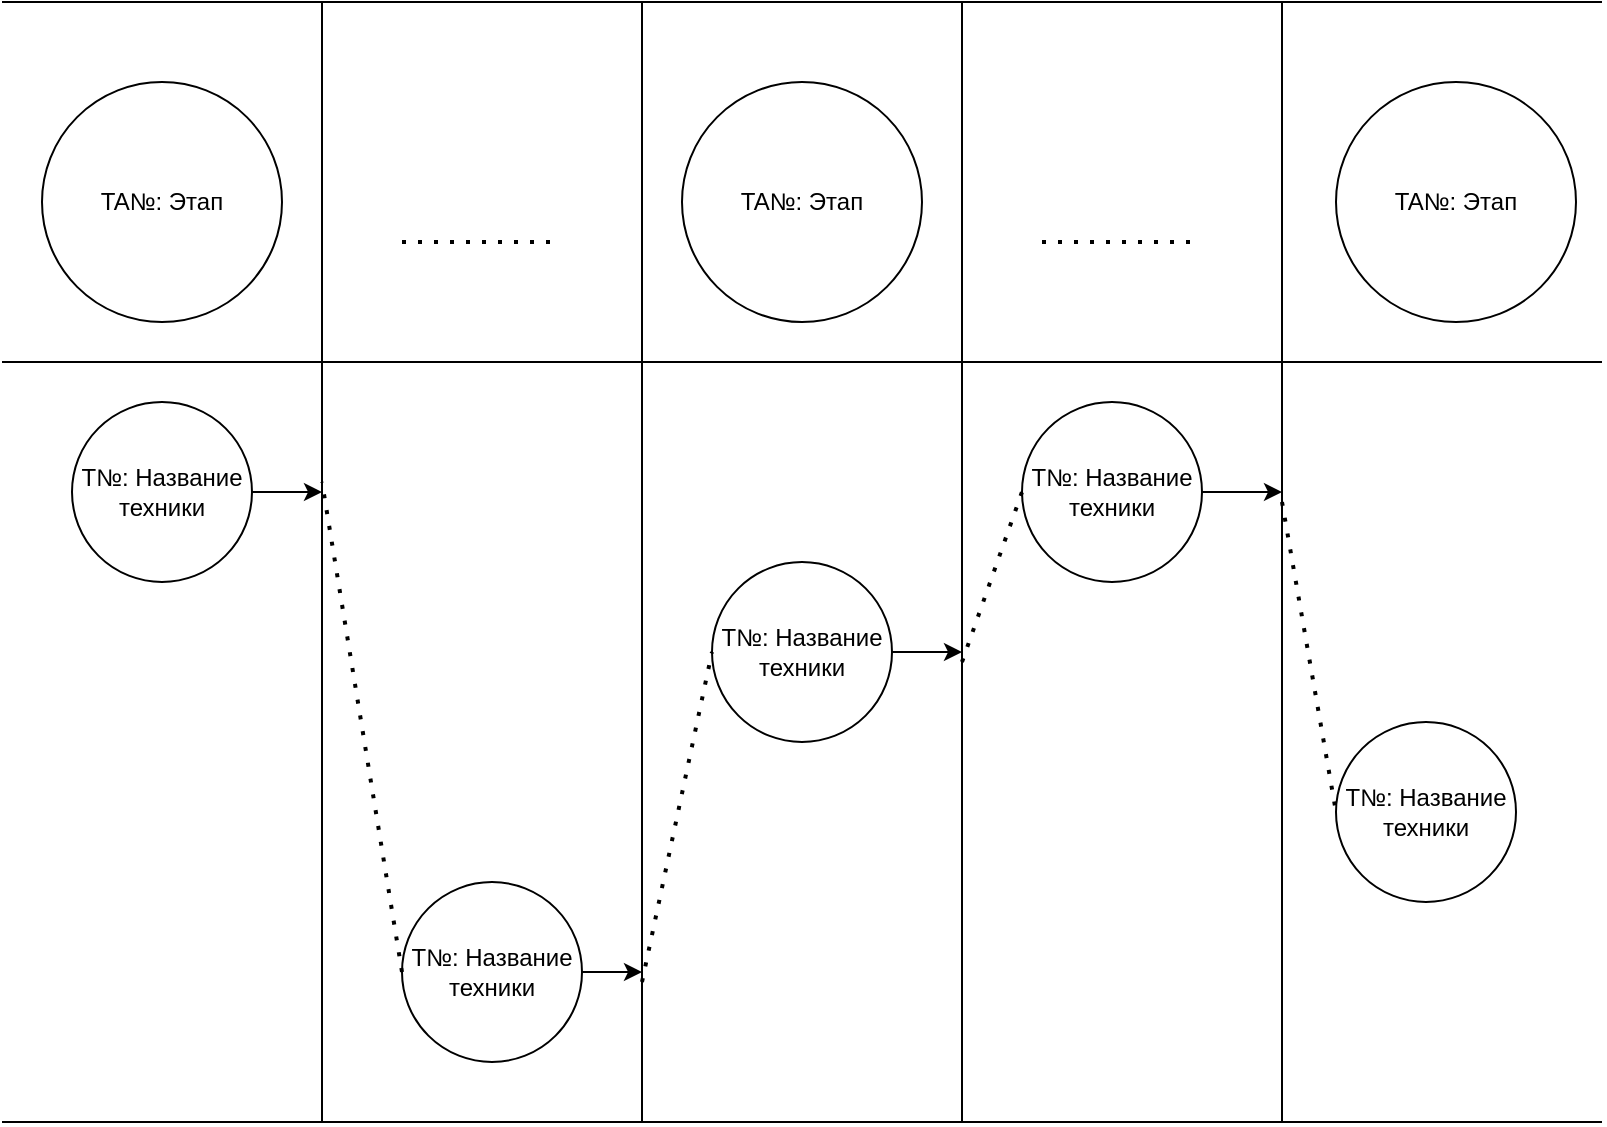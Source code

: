 <mxfile version="25.0.1">
  <diagram name="Страница — 1" id="GtjydDOJ0M29PfUWjI8d">
    <mxGraphModel dx="1290" dy="567" grid="1" gridSize="10" guides="1" tooltips="1" connect="1" arrows="1" fold="1" page="1" pageScale="1" pageWidth="827" pageHeight="1169" math="0" shadow="0">
      <root>
        <mxCell id="0" />
        <mxCell id="1" parent="0" />
        <mxCell id="chdO40H9HGkTwx5JTVL9-1" value="TA№: Этап" style="ellipse;whiteSpace=wrap;html=1;aspect=fixed;" parent="1" vertex="1">
          <mxGeometry x="60" y="80" width="120" height="120" as="geometry" />
        </mxCell>
        <mxCell id="aa5ghFuax7NEOpLd8l3Y-15" style="edgeStyle=orthogonalEdgeStyle;rounded=0;orthogonalLoop=1;jettySize=auto;html=1;" edge="1" parent="1" source="chdO40H9HGkTwx5JTVL9-7">
          <mxGeometry relative="1" as="geometry">
            <mxPoint x="200" y="285" as="targetPoint" />
          </mxGeometry>
        </mxCell>
        <mxCell id="chdO40H9HGkTwx5JTVL9-7" value="T№: Название техники" style="ellipse;whiteSpace=wrap;html=1;aspect=fixed;" parent="1" vertex="1">
          <mxGeometry x="75" y="240" width="90" height="90" as="geometry" />
        </mxCell>
        <mxCell id="chdO40H9HGkTwx5JTVL9-10" value="T№: Название техники" style="ellipse;whiteSpace=wrap;html=1;aspect=fixed;" parent="1" vertex="1">
          <mxGeometry x="240" y="480" width="90" height="90" as="geometry" />
        </mxCell>
        <mxCell id="chdO40H9HGkTwx5JTVL9-15" value="T№: Название техники" style="ellipse;whiteSpace=wrap;html=1;aspect=fixed;" parent="1" vertex="1">
          <mxGeometry x="395" y="320" width="90" height="90" as="geometry" />
        </mxCell>
        <mxCell id="chdO40H9HGkTwx5JTVL9-26" value="T№: Название техники" style="ellipse;whiteSpace=wrap;html=1;aspect=fixed;" parent="1" vertex="1">
          <mxGeometry x="550" y="240" width="90" height="90" as="geometry" />
        </mxCell>
        <mxCell id="chdO40H9HGkTwx5JTVL9-29" value="T№: Название техники" style="ellipse;whiteSpace=wrap;html=1;aspect=fixed;" parent="1" vertex="1">
          <mxGeometry x="707" y="400" width="90" height="90" as="geometry" />
        </mxCell>
        <mxCell id="1BXAt8ed8JYKM74jrgvn-2" value="" style="endArrow=none;html=1;rounded=0;" parent="1" edge="1">
          <mxGeometry width="50" height="50" relative="1" as="geometry">
            <mxPoint x="200" y="600" as="sourcePoint" />
            <mxPoint x="200" y="40" as="targetPoint" />
          </mxGeometry>
        </mxCell>
        <mxCell id="1BXAt8ed8JYKM74jrgvn-3" value="" style="endArrow=none;html=1;rounded=0;" parent="1" edge="1">
          <mxGeometry width="50" height="50" relative="1" as="geometry">
            <mxPoint x="360" y="600" as="sourcePoint" />
            <mxPoint x="360" y="40" as="targetPoint" />
          </mxGeometry>
        </mxCell>
        <mxCell id="1BXAt8ed8JYKM74jrgvn-4" value="" style="endArrow=none;html=1;rounded=0;" parent="1" edge="1">
          <mxGeometry width="50" height="50" relative="1" as="geometry">
            <mxPoint x="520" y="600" as="sourcePoint" />
            <mxPoint x="520" y="40" as="targetPoint" />
          </mxGeometry>
        </mxCell>
        <mxCell id="1BXAt8ed8JYKM74jrgvn-5" value="" style="endArrow=none;html=1;rounded=0;" parent="1" edge="1">
          <mxGeometry width="50" height="50" relative="1" as="geometry">
            <mxPoint x="680" y="600" as="sourcePoint" />
            <mxPoint x="680" y="40" as="targetPoint" />
          </mxGeometry>
        </mxCell>
        <mxCell id="aa5ghFuax7NEOpLd8l3Y-2" value="" style="endArrow=none;html=1;rounded=0;" edge="1" parent="1">
          <mxGeometry width="50" height="50" relative="1" as="geometry">
            <mxPoint x="40" y="600" as="sourcePoint" />
            <mxPoint x="840" y="600" as="targetPoint" />
          </mxGeometry>
        </mxCell>
        <mxCell id="aa5ghFuax7NEOpLd8l3Y-3" value="" style="endArrow=none;html=1;rounded=0;" edge="1" parent="1">
          <mxGeometry width="50" height="50" relative="1" as="geometry">
            <mxPoint x="40" y="220" as="sourcePoint" />
            <mxPoint x="840" y="220" as="targetPoint" />
          </mxGeometry>
        </mxCell>
        <mxCell id="aa5ghFuax7NEOpLd8l3Y-4" value="" style="endArrow=none;html=1;rounded=0;" edge="1" parent="1">
          <mxGeometry width="50" height="50" relative="1" as="geometry">
            <mxPoint x="40" y="40" as="sourcePoint" />
            <mxPoint x="840" y="40" as="targetPoint" />
          </mxGeometry>
        </mxCell>
        <mxCell id="aa5ghFuax7NEOpLd8l3Y-10" value="TA№: Этап" style="ellipse;whiteSpace=wrap;html=1;aspect=fixed;" vertex="1" parent="1">
          <mxGeometry x="380" y="80" width="120" height="120" as="geometry" />
        </mxCell>
        <mxCell id="aa5ghFuax7NEOpLd8l3Y-12" value="TA№: Этап" style="ellipse;whiteSpace=wrap;html=1;aspect=fixed;" vertex="1" parent="1">
          <mxGeometry x="707" y="80" width="120" height="120" as="geometry" />
        </mxCell>
        <mxCell id="aa5ghFuax7NEOpLd8l3Y-13" value="" style="endArrow=none;dashed=1;html=1;dashPattern=1 3;strokeWidth=2;rounded=0;" edge="1" parent="1">
          <mxGeometry width="50" height="50" relative="1" as="geometry">
            <mxPoint x="560" y="160" as="sourcePoint" />
            <mxPoint x="640" y="160" as="targetPoint" />
          </mxGeometry>
        </mxCell>
        <mxCell id="aa5ghFuax7NEOpLd8l3Y-14" value="" style="endArrow=none;dashed=1;html=1;dashPattern=1 3;strokeWidth=2;rounded=0;" edge="1" parent="1">
          <mxGeometry width="50" height="50" relative="1" as="geometry">
            <mxPoint x="240" y="160" as="sourcePoint" />
            <mxPoint x="320" y="160" as="targetPoint" />
          </mxGeometry>
        </mxCell>
        <mxCell id="aa5ghFuax7NEOpLd8l3Y-16" value="" style="endArrow=classic;html=1;rounded=0;exitX=1;exitY=0.5;exitDx=0;exitDy=0;" edge="1" parent="1" source="chdO40H9HGkTwx5JTVL9-10">
          <mxGeometry width="50" height="50" relative="1" as="geometry">
            <mxPoint x="340" y="530" as="sourcePoint" />
            <mxPoint x="360" y="525" as="targetPoint" />
          </mxGeometry>
        </mxCell>
        <mxCell id="aa5ghFuax7NEOpLd8l3Y-18" value="" style="endArrow=classic;html=1;rounded=0;exitX=1;exitY=0.5;exitDx=0;exitDy=0;" edge="1" parent="1" source="chdO40H9HGkTwx5JTVL9-15">
          <mxGeometry width="50" height="50" relative="1" as="geometry">
            <mxPoint x="460" y="500" as="sourcePoint" />
            <mxPoint x="520" y="365" as="targetPoint" />
          </mxGeometry>
        </mxCell>
        <mxCell id="aa5ghFuax7NEOpLd8l3Y-19" value="" style="endArrow=classic;html=1;rounded=0;exitX=1;exitY=0.5;exitDx=0;exitDy=0;" edge="1" parent="1" source="chdO40H9HGkTwx5JTVL9-26">
          <mxGeometry width="50" height="50" relative="1" as="geometry">
            <mxPoint x="600" y="400" as="sourcePoint" />
            <mxPoint x="680" y="285" as="targetPoint" />
          </mxGeometry>
        </mxCell>
        <mxCell id="aa5ghFuax7NEOpLd8l3Y-21" value="" style="endArrow=none;dashed=1;html=1;dashPattern=1 3;strokeWidth=2;rounded=0;exitX=0;exitY=0.5;exitDx=0;exitDy=0;" edge="1" parent="1" source="chdO40H9HGkTwx5JTVL9-10">
          <mxGeometry width="50" height="50" relative="1" as="geometry">
            <mxPoint x="220" y="410" as="sourcePoint" />
            <mxPoint x="200" y="280" as="targetPoint" />
          </mxGeometry>
        </mxCell>
        <mxCell id="aa5ghFuax7NEOpLd8l3Y-22" value="" style="endArrow=none;dashed=1;html=1;dashPattern=1 3;strokeWidth=2;rounded=0;entryX=0;entryY=0.5;entryDx=0;entryDy=0;" edge="1" parent="1" target="chdO40H9HGkTwx5JTVL9-15">
          <mxGeometry width="50" height="50" relative="1" as="geometry">
            <mxPoint x="360" y="530" as="sourcePoint" />
            <mxPoint x="500" y="460" as="targetPoint" />
          </mxGeometry>
        </mxCell>
        <mxCell id="aa5ghFuax7NEOpLd8l3Y-23" value="" style="endArrow=none;dashed=1;html=1;dashPattern=1 3;strokeWidth=2;rounded=0;entryX=0;entryY=0.5;entryDx=0;entryDy=0;" edge="1" parent="1" target="chdO40H9HGkTwx5JTVL9-26">
          <mxGeometry width="50" height="50" relative="1" as="geometry">
            <mxPoint x="520" y="370" as="sourcePoint" />
            <mxPoint x="620" y="380" as="targetPoint" />
          </mxGeometry>
        </mxCell>
        <mxCell id="aa5ghFuax7NEOpLd8l3Y-24" value="" style="endArrow=none;dashed=1;html=1;dashPattern=1 3;strokeWidth=2;rounded=0;entryX=0;entryY=0.5;entryDx=0;entryDy=0;" edge="1" parent="1" target="chdO40H9HGkTwx5JTVL9-29">
          <mxGeometry width="50" height="50" relative="1" as="geometry">
            <mxPoint x="680" y="290" as="sourcePoint" />
            <mxPoint x="770" y="280" as="targetPoint" />
          </mxGeometry>
        </mxCell>
      </root>
    </mxGraphModel>
  </diagram>
</mxfile>

